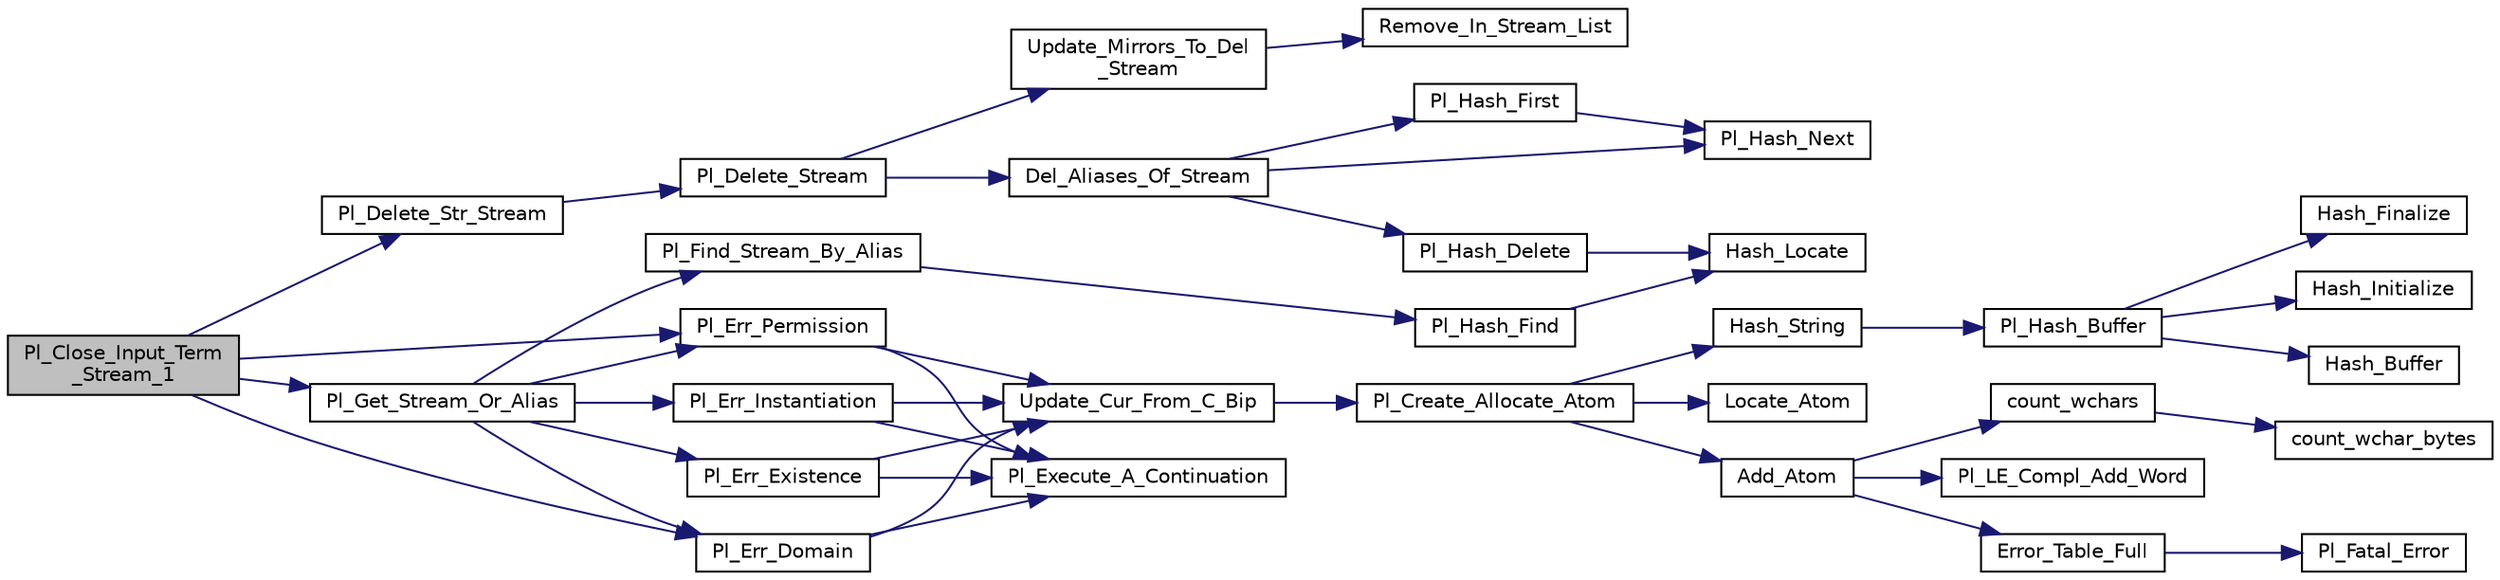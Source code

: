 digraph "Pl_Close_Input_Term_Stream_1"
{
  edge [fontname="Helvetica",fontsize="10",labelfontname="Helvetica",labelfontsize="10"];
  node [fontname="Helvetica",fontsize="10",shape=record];
  rankdir="LR";
  Node1 [label="Pl_Close_Input_Term\l_Stream_1",height=0.2,width=0.4,color="black", fillcolor="grey75", style="filled", fontcolor="black"];
  Node1 -> Node2 [color="midnightblue",fontsize="10",style="solid"];
  Node2 [label="Pl_Get_Stream_Or_Alias",height=0.2,width=0.4,color="black", fillcolor="white", style="filled",URL="$stream__supp_8c.html#af518013843b1fcfaa63aeaaebc937713"];
  Node2 -> Node3 [color="midnightblue",fontsize="10",style="solid"];
  Node3 [label="Pl_Find_Stream_By_Alias",height=0.2,width=0.4,color="black", fillcolor="white", style="filled",URL="$stream__supp_8c.html#a3373c0be2228d65eab1110cfa6224b79"];
  Node3 -> Node4 [color="midnightblue",fontsize="10",style="solid"];
  Node4 [label="Pl_Hash_Find",height=0.2,width=0.4,color="black", fillcolor="white", style="filled",URL="$hash_8c.html#aec674b585bde3301a8a850dd742cc243"];
  Node4 -> Node5 [color="midnightblue",fontsize="10",style="solid"];
  Node5 [label="Hash_Locate",height=0.2,width=0.4,color="black", fillcolor="white", style="filled",URL="$hash_8c.html#a12948099c13cb849ed3575849492ac33"];
  Node2 -> Node6 [color="midnightblue",fontsize="10",style="solid"];
  Node6 [label="Pl_Err_Instantiation",height=0.2,width=0.4,color="black", fillcolor="white", style="filled",URL="$error__supp_8c.html#a17057fc5577da70316e8f62fca4743f7"];
  Node6 -> Node7 [color="midnightblue",fontsize="10",style="solid"];
  Node7 [label="Update_Cur_From_C_Bip",height=0.2,width=0.4,color="black", fillcolor="white", style="filled",URL="$error__supp_8c.html#aef1341aeb3ceb943d8e9d7d6f77b0582"];
  Node7 -> Node8 [color="midnightblue",fontsize="10",style="solid"];
  Node8 [label="Pl_Create_Allocate_Atom",height=0.2,width=0.4,color="black", fillcolor="white", style="filled",URL="$atom_8c.html#a76a3983dda97458000ed903b9bc94f6c"];
  Node8 -> Node9 [color="midnightblue",fontsize="10",style="solid"];
  Node9 [label="Hash_String",height=0.2,width=0.4,color="black", fillcolor="white", style="filled",URL="$atom_8c.html#a9ed09c0173fe0a0e6d0f90ec363687fe"];
  Node9 -> Node10 [color="midnightblue",fontsize="10",style="solid"];
  Node10 [label="Pl_Hash_Buffer",height=0.2,width=0.4,color="black", fillcolor="white", style="filled",URL="$hash__fct_8c.html#a59393adcfbeeda198a890af25f29cf7c"];
  Node10 -> Node11 [color="midnightblue",fontsize="10",style="solid"];
  Node11 [label="Hash_Initialize",height=0.2,width=0.4,color="black", fillcolor="white", style="filled",URL="$hash__fct_8c.html#abe414d7525a1bb4fcb8e4fd757498cb9"];
  Node10 -> Node12 [color="midnightblue",fontsize="10",style="solid"];
  Node12 [label="Hash_Buffer",height=0.2,width=0.4,color="black", fillcolor="white", style="filled",URL="$hash__fct_8c.html#a8b1af6cc6089ce3e2e3dc0a8a0d55e90"];
  Node10 -> Node13 [color="midnightblue",fontsize="10",style="solid"];
  Node13 [label="Hash_Finalize",height=0.2,width=0.4,color="black", fillcolor="white", style="filled",URL="$hash__fct_8c.html#aa33bb265b03bb03aa455241e374409f7"];
  Node8 -> Node14 [color="midnightblue",fontsize="10",style="solid"];
  Node14 [label="Locate_Atom",height=0.2,width=0.4,color="black", fillcolor="white", style="filled",URL="$atom_8c.html#ad4222685eae3cdb0315df48a8a7e89fc"];
  Node8 -> Node15 [color="midnightblue",fontsize="10",style="solid"];
  Node15 [label="Add_Atom",height=0.2,width=0.4,color="black", fillcolor="white", style="filled",URL="$atom_8c.html#abe628ad301508c0ed926cfb4bc791818"];
  Node15 -> Node16 [color="midnightblue",fontsize="10",style="solid"];
  Node16 [label="Error_Table_Full",height=0.2,width=0.4,color="black", fillcolor="white", style="filled",URL="$atom_8c.html#a37c733b7022eab8b9b95f0182591ee15"];
  Node16 -> Node17 [color="midnightblue",fontsize="10",style="solid"];
  Node17 [label="Pl_Fatal_Error",height=0.2,width=0.4,color="black", fillcolor="white", style="filled",URL="$misc_8c.html#a190fea7904d7245d4fdc5e9404a07907"];
  Node15 -> Node18 [color="midnightblue",fontsize="10",style="solid"];
  Node18 [label="count_wchars",height=0.2,width=0.4,color="black", fillcolor="white", style="filled",URL="$pl__wchar_8c.html#a55a0d7269a65645bbd4c978385b0c7a3"];
  Node18 -> Node19 [color="midnightblue",fontsize="10",style="solid"];
  Node19 [label="count_wchar_bytes",height=0.2,width=0.4,color="black", fillcolor="white", style="filled",URL="$pl__wchar_8c.html#afa9feb443cef2f8da40dd45a8c0e273d"];
  Node15 -> Node20 [color="midnightblue",fontsize="10",style="solid"];
  Node20 [label="Pl_LE_Compl_Add_Word",height=0.2,width=0.4,color="black", fillcolor="white", style="filled",URL="$linedit_8c.html#ab2a8db946ffd8187b5216ff4ac8cbe7c"];
  Node6 -> Node21 [color="midnightblue",fontsize="10",style="solid"];
  Node21 [label="Pl_Execute_A_Continuation",height=0.2,width=0.4,color="black", fillcolor="white", style="filled",URL="$engine_8c.html#ae0fcb6df66410fd57c52a0ba16527642"];
  Node2 -> Node22 [color="midnightblue",fontsize="10",style="solid"];
  Node22 [label="Pl_Err_Domain",height=0.2,width=0.4,color="black", fillcolor="white", style="filled",URL="$error__supp_8c.html#a3e55bc25f2716a2492cdd6c8baddec88"];
  Node22 -> Node7 [color="midnightblue",fontsize="10",style="solid"];
  Node22 -> Node21 [color="midnightblue",fontsize="10",style="solid"];
  Node2 -> Node23 [color="midnightblue",fontsize="10",style="solid"];
  Node23 [label="Pl_Err_Existence",height=0.2,width=0.4,color="black", fillcolor="white", style="filled",URL="$error__supp_8c.html#a1b967689bb0b5856152a1b9304570e66"];
  Node23 -> Node7 [color="midnightblue",fontsize="10",style="solid"];
  Node23 -> Node21 [color="midnightblue",fontsize="10",style="solid"];
  Node2 -> Node24 [color="midnightblue",fontsize="10",style="solid"];
  Node24 [label="Pl_Err_Permission",height=0.2,width=0.4,color="black", fillcolor="white", style="filled",URL="$error__supp_8c.html#aaabb1cf3d95cae6233891669b077ab2c"];
  Node24 -> Node7 [color="midnightblue",fontsize="10",style="solid"];
  Node24 -> Node21 [color="midnightblue",fontsize="10",style="solid"];
  Node1 -> Node22 [color="midnightblue",fontsize="10",style="solid"];
  Node1 -> Node24 [color="midnightblue",fontsize="10",style="solid"];
  Node1 -> Node25 [color="midnightblue",fontsize="10",style="solid"];
  Node25 [label="Pl_Delete_Str_Stream",height=0.2,width=0.4,color="black", fillcolor="white", style="filled",URL="$stream__supp_8c.html#ae738b1f1a01cc31e1d06d244b2b28831"];
  Node25 -> Node26 [color="midnightblue",fontsize="10",style="solid"];
  Node26 [label="Pl_Delete_Stream",height=0.2,width=0.4,color="black", fillcolor="white", style="filled",URL="$stream__supp_8c.html#ada95549b17c11bebd2aa07585a16936f"];
  Node26 -> Node27 [color="midnightblue",fontsize="10",style="solid"];
  Node27 [label="Del_Aliases_Of_Stream",height=0.2,width=0.4,color="black", fillcolor="white", style="filled",URL="$stream__supp_8c.html#a9e4588a205d05662c8a95435631bbabc"];
  Node27 -> Node28 [color="midnightblue",fontsize="10",style="solid"];
  Node28 [label="Pl_Hash_First",height=0.2,width=0.4,color="black", fillcolor="white", style="filled",URL="$hash_8c.html#a46cf8c018eb50003019707368304f1af"];
  Node28 -> Node29 [color="midnightblue",fontsize="10",style="solid"];
  Node29 [label="Pl_Hash_Next",height=0.2,width=0.4,color="black", fillcolor="white", style="filled",URL="$hash_8c.html#adeeceb6b4217091511912cadfb332a06"];
  Node27 -> Node29 [color="midnightblue",fontsize="10",style="solid"];
  Node27 -> Node30 [color="midnightblue",fontsize="10",style="solid"];
  Node30 [label="Pl_Hash_Delete",height=0.2,width=0.4,color="black", fillcolor="white", style="filled",URL="$hash_8c.html#aba073a491f0937450a3681a01f6d07a7"];
  Node30 -> Node5 [color="midnightblue",fontsize="10",style="solid"];
  Node26 -> Node31 [color="midnightblue",fontsize="10",style="solid"];
  Node31 [label="Update_Mirrors_To_Del\l_Stream",height=0.2,width=0.4,color="black", fillcolor="white", style="filled",URL="$stream__supp_8c.html#a2423efae2b80faa34aa70e33f311b1fd"];
  Node31 -> Node32 [color="midnightblue",fontsize="10",style="solid"];
  Node32 [label="Remove_In_Stream_List",height=0.2,width=0.4,color="black", fillcolor="white", style="filled",URL="$stream__supp_8c.html#a31e63006b47a61e3a8bfb0e39aeb3945"];
}
